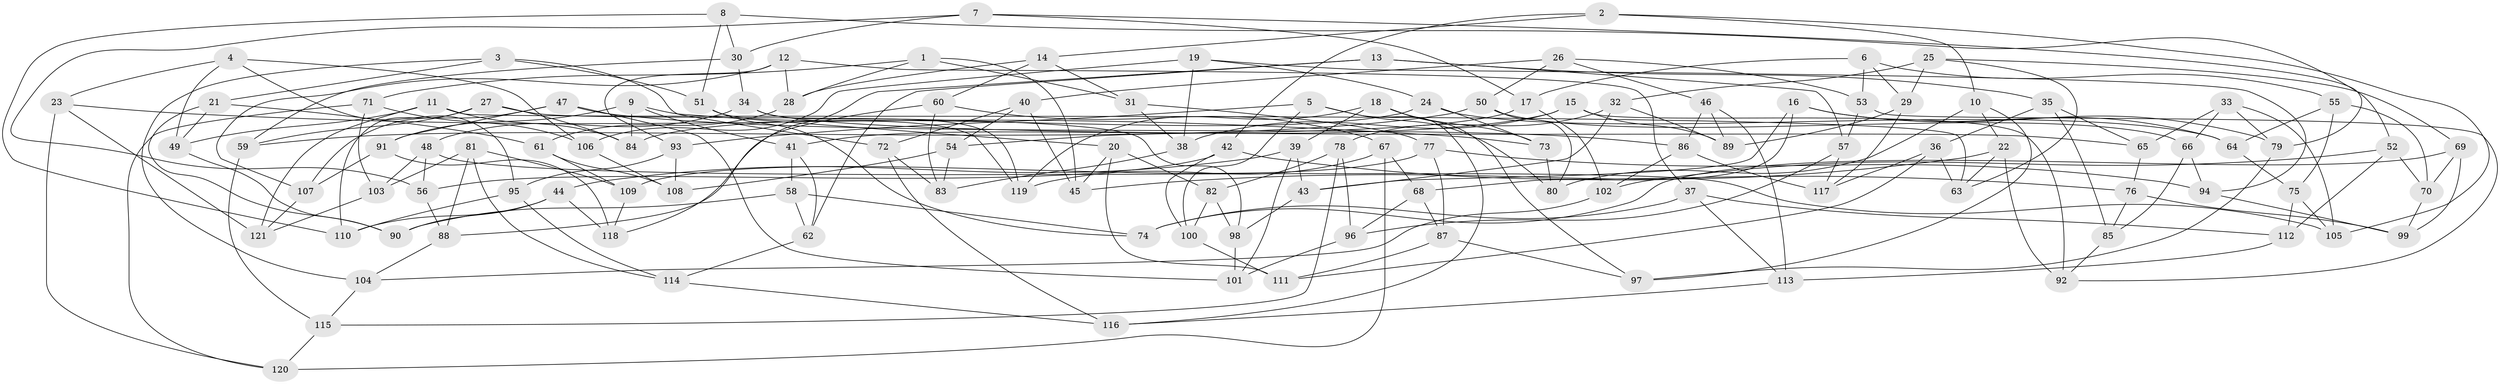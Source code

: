 // Generated by graph-tools (version 1.1) at 2025/26/03/09/25 03:26:56]
// undirected, 121 vertices, 242 edges
graph export_dot {
graph [start="1"]
  node [color=gray90,style=filled];
  1;
  2;
  3;
  4;
  5;
  6;
  7;
  8;
  9;
  10;
  11;
  12;
  13;
  14;
  15;
  16;
  17;
  18;
  19;
  20;
  21;
  22;
  23;
  24;
  25;
  26;
  27;
  28;
  29;
  30;
  31;
  32;
  33;
  34;
  35;
  36;
  37;
  38;
  39;
  40;
  41;
  42;
  43;
  44;
  45;
  46;
  47;
  48;
  49;
  50;
  51;
  52;
  53;
  54;
  55;
  56;
  57;
  58;
  59;
  60;
  61;
  62;
  63;
  64;
  65;
  66;
  67;
  68;
  69;
  70;
  71;
  72;
  73;
  74;
  75;
  76;
  77;
  78;
  79;
  80;
  81;
  82;
  83;
  84;
  85;
  86;
  87;
  88;
  89;
  90;
  91;
  92;
  93;
  94;
  95;
  96;
  97;
  98;
  99;
  100;
  101;
  102;
  103;
  104;
  105;
  106;
  107;
  108;
  109;
  110;
  111;
  112;
  113;
  114;
  115;
  116;
  117;
  118;
  119;
  120;
  121;
  1 -- 45;
  1 -- 71;
  1 -- 28;
  1 -- 31;
  2 -- 105;
  2 -- 14;
  2 -- 10;
  2 -- 42;
  3 -- 72;
  3 -- 104;
  3 -- 51;
  3 -- 21;
  4 -- 106;
  4 -- 23;
  4 -- 49;
  4 -- 95;
  5 -- 80;
  5 -- 116;
  5 -- 100;
  5 -- 93;
  6 -- 29;
  6 -- 55;
  6 -- 53;
  6 -- 17;
  7 -- 79;
  7 -- 56;
  7 -- 30;
  7 -- 17;
  8 -- 110;
  8 -- 52;
  8 -- 51;
  8 -- 30;
  9 -- 91;
  9 -- 20;
  9 -- 41;
  9 -- 84;
  10 -- 97;
  10 -- 80;
  10 -- 22;
  11 -- 63;
  11 -- 49;
  11 -- 84;
  11 -- 121;
  12 -- 93;
  12 -- 28;
  12 -- 37;
  12 -- 107;
  13 -- 35;
  13 -- 118;
  13 -- 57;
  13 -- 62;
  14 -- 28;
  14 -- 31;
  14 -- 60;
  15 -- 92;
  15 -- 89;
  15 -- 41;
  15 -- 38;
  16 -- 79;
  16 -- 64;
  16 -- 43;
  16 -- 68;
  17 -- 102;
  17 -- 54;
  18 -- 119;
  18 -- 97;
  18 -- 73;
  18 -- 39;
  19 -- 38;
  19 -- 94;
  19 -- 24;
  19 -- 106;
  20 -- 82;
  20 -- 45;
  20 -- 111;
  21 -- 61;
  21 -- 90;
  21 -- 49;
  22 -- 45;
  22 -- 63;
  22 -- 92;
  23 -- 120;
  23 -- 121;
  23 -- 73;
  24 -- 73;
  24 -- 64;
  24 -- 84;
  25 -- 29;
  25 -- 63;
  25 -- 32;
  25 -- 69;
  26 -- 40;
  26 -- 50;
  26 -- 53;
  26 -- 46;
  27 -- 110;
  27 -- 84;
  27 -- 59;
  27 -- 98;
  28 -- 61;
  29 -- 89;
  29 -- 117;
  30 -- 34;
  30 -- 59;
  31 -- 38;
  31 -- 77;
  32 -- 43;
  32 -- 78;
  32 -- 89;
  33 -- 65;
  33 -- 66;
  33 -- 105;
  33 -- 79;
  34 -- 119;
  34 -- 65;
  34 -- 48;
  35 -- 36;
  35 -- 65;
  35 -- 85;
  36 -- 117;
  36 -- 63;
  36 -- 111;
  37 -- 112;
  37 -- 74;
  37 -- 113;
  38 -- 83;
  39 -- 44;
  39 -- 101;
  39 -- 43;
  40 -- 45;
  40 -- 54;
  40 -- 72;
  41 -- 58;
  41 -- 62;
  42 -- 56;
  42 -- 76;
  42 -- 100;
  43 -- 98;
  44 -- 90;
  44 -- 118;
  44 -- 110;
  46 -- 89;
  46 -- 113;
  46 -- 86;
  47 -- 91;
  47 -- 107;
  47 -- 101;
  47 -- 86;
  48 -- 105;
  48 -- 103;
  48 -- 56;
  49 -- 90;
  50 -- 59;
  50 -- 66;
  50 -- 80;
  51 -- 119;
  51 -- 74;
  52 -- 112;
  52 -- 70;
  52 -- 102;
  53 -- 57;
  53 -- 92;
  54 -- 83;
  54 -- 108;
  55 -- 64;
  55 -- 75;
  55 -- 70;
  56 -- 88;
  57 -- 117;
  57 -- 96;
  58 -- 74;
  58 -- 62;
  58 -- 90;
  59 -- 115;
  60 -- 83;
  60 -- 67;
  60 -- 88;
  61 -- 108;
  61 -- 109;
  62 -- 114;
  64 -- 75;
  65 -- 76;
  66 -- 85;
  66 -- 94;
  67 -- 119;
  67 -- 120;
  67 -- 68;
  68 -- 96;
  68 -- 87;
  69 -- 99;
  69 -- 70;
  69 -- 74;
  70 -- 99;
  71 -- 120;
  71 -- 106;
  71 -- 103;
  72 -- 83;
  72 -- 116;
  73 -- 80;
  75 -- 112;
  75 -- 105;
  76 -- 99;
  76 -- 85;
  77 -- 87;
  77 -- 94;
  77 -- 109;
  78 -- 96;
  78 -- 82;
  78 -- 115;
  79 -- 97;
  81 -- 88;
  81 -- 114;
  81 -- 103;
  81 -- 109;
  82 -- 100;
  82 -- 98;
  85 -- 92;
  86 -- 102;
  86 -- 117;
  87 -- 111;
  87 -- 97;
  88 -- 104;
  91 -- 118;
  91 -- 107;
  93 -- 108;
  93 -- 95;
  94 -- 99;
  95 -- 114;
  95 -- 110;
  96 -- 101;
  98 -- 101;
  100 -- 111;
  102 -- 104;
  103 -- 121;
  104 -- 115;
  106 -- 108;
  107 -- 121;
  109 -- 118;
  112 -- 113;
  113 -- 116;
  114 -- 116;
  115 -- 120;
}
